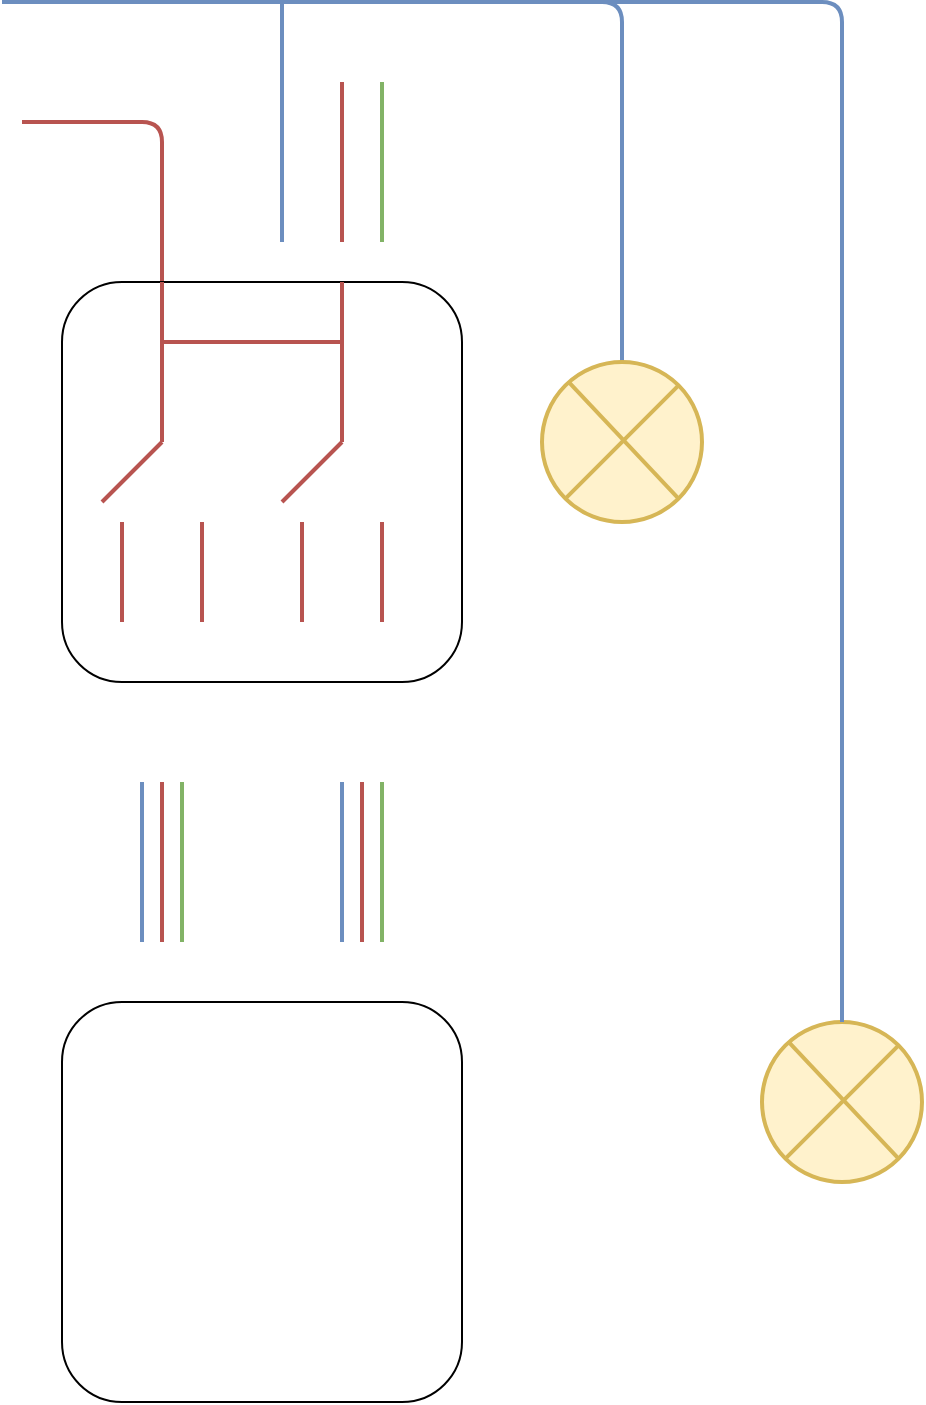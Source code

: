 <mxfile version="13.6.6" type="github">
  <diagram id="qLFzm4bULUrAjBvje1xM" name="Страница 1">
    <mxGraphModel dx="437" dy="441" grid="1" gridSize="10" guides="1" tooltips="1" connect="1" arrows="1" fold="1" page="1" pageScale="1" pageWidth="1169" pageHeight="1654" math="0" shadow="0">
      <root>
        <mxCell id="0" />
        <mxCell id="1" parent="0" />
        <mxCell id="0ZOv61r3HCTAFHqtV4iC-3" value="" style="endArrow=none;html=1;strokeWidth=2;fillColor=#f8cecc;strokeColor=#b85450;exitX=0.25;exitY=0;exitDx=0;exitDy=0;" edge="1" parent="1" source="0ZOv61r3HCTAFHqtV4iC-13">
          <mxGeometry width="50" height="50" relative="1" as="geometry">
            <mxPoint x="210" y="140" as="sourcePoint" />
            <mxPoint x="140" y="80" as="targetPoint" />
            <Array as="points">
              <mxPoint x="210" y="80" />
            </Array>
          </mxGeometry>
        </mxCell>
        <mxCell id="0ZOv61r3HCTAFHqtV4iC-4" value="" style="endArrow=none;html=1;strokeWidth=2;fillColor=#dae8fc;strokeColor=#6c8ebf;entryX=0.5;entryY=0;entryDx=0;entryDy=0;" edge="1" parent="1" target="0ZOv61r3HCTAFHqtV4iC-15">
          <mxGeometry width="50" height="50" relative="1" as="geometry">
            <mxPoint x="300" y="20" as="sourcePoint" />
            <mxPoint x="480" y="20" as="targetPoint" />
            <Array as="points">
              <mxPoint x="300" y="20" />
              <mxPoint x="440" y="20" />
            </Array>
          </mxGeometry>
        </mxCell>
        <mxCell id="0ZOv61r3HCTAFHqtV4iC-5" value="" style="endArrow=none;html=1;strokeWidth=2;fillColor=#f8cecc;strokeColor=#b85450;" edge="1" parent="1">
          <mxGeometry width="50" height="50" relative="1" as="geometry">
            <mxPoint x="300" y="140" as="sourcePoint" />
            <mxPoint x="300" y="60" as="targetPoint" />
          </mxGeometry>
        </mxCell>
        <mxCell id="0ZOv61r3HCTAFHqtV4iC-6" value="" style="endArrow=none;html=1;strokeWidth=2;fillColor=#d5e8d4;strokeColor=#82b366;" edge="1" parent="1">
          <mxGeometry width="50" height="50" relative="1" as="geometry">
            <mxPoint x="320" y="140" as="sourcePoint" />
            <mxPoint x="320" y="60" as="targetPoint" />
          </mxGeometry>
        </mxCell>
        <mxCell id="0ZOv61r3HCTAFHqtV4iC-7" value="" style="endArrow=none;html=1;strokeWidth=2;fillColor=#dae8fc;strokeColor=#6c8ebf;" edge="1" parent="1">
          <mxGeometry width="50" height="50" relative="1" as="geometry">
            <mxPoint x="300" y="490" as="sourcePoint" />
            <mxPoint x="300" y="410" as="targetPoint" />
          </mxGeometry>
        </mxCell>
        <mxCell id="0ZOv61r3HCTAFHqtV4iC-8" value="" style="endArrow=none;html=1;strokeWidth=2;fillColor=#f8cecc;strokeColor=#b85450;" edge="1" parent="1">
          <mxGeometry width="50" height="50" relative="1" as="geometry">
            <mxPoint x="310" y="490" as="sourcePoint" />
            <mxPoint x="310" y="410" as="targetPoint" />
          </mxGeometry>
        </mxCell>
        <mxCell id="0ZOv61r3HCTAFHqtV4iC-9" value="" style="endArrow=none;html=1;strokeWidth=2;fillColor=#d5e8d4;strokeColor=#82b366;" edge="1" parent="1">
          <mxGeometry width="50" height="50" relative="1" as="geometry">
            <mxPoint x="320" y="490" as="sourcePoint" />
            <mxPoint x="320" y="410" as="targetPoint" />
          </mxGeometry>
        </mxCell>
        <mxCell id="0ZOv61r3HCTAFHqtV4iC-10" value="" style="endArrow=none;html=1;strokeWidth=2;fillColor=#dae8fc;strokeColor=#6c8ebf;" edge="1" parent="1">
          <mxGeometry width="50" height="50" relative="1" as="geometry">
            <mxPoint x="200" y="490" as="sourcePoint" />
            <mxPoint x="200" y="410" as="targetPoint" />
          </mxGeometry>
        </mxCell>
        <mxCell id="0ZOv61r3HCTAFHqtV4iC-11" value="" style="endArrow=none;html=1;strokeWidth=2;fillColor=#f8cecc;strokeColor=#b85450;" edge="1" parent="1">
          <mxGeometry width="50" height="50" relative="1" as="geometry">
            <mxPoint x="210" y="490" as="sourcePoint" />
            <mxPoint x="210" y="410" as="targetPoint" />
          </mxGeometry>
        </mxCell>
        <mxCell id="0ZOv61r3HCTAFHqtV4iC-12" value="" style="endArrow=none;html=1;strokeWidth=2;fillColor=#d5e8d4;strokeColor=#82b366;" edge="1" parent="1">
          <mxGeometry width="50" height="50" relative="1" as="geometry">
            <mxPoint x="220" y="490" as="sourcePoint" />
            <mxPoint x="220" y="410" as="targetPoint" />
          </mxGeometry>
        </mxCell>
        <mxCell id="0ZOv61r3HCTAFHqtV4iC-13" value="" style="rounded=1;whiteSpace=wrap;html=1;" vertex="1" parent="1">
          <mxGeometry x="160" y="160" width="200" height="200" as="geometry" />
        </mxCell>
        <mxCell id="0ZOv61r3HCTAFHqtV4iC-14" value="" style="rounded=1;whiteSpace=wrap;html=1;" vertex="1" parent="1">
          <mxGeometry x="160" y="520" width="200" height="200" as="geometry" />
        </mxCell>
        <mxCell id="0ZOv61r3HCTAFHqtV4iC-18" value="" style="group;" vertex="1" connectable="0" parent="1">
          <mxGeometry x="400" y="200" width="80" height="80" as="geometry" />
        </mxCell>
        <mxCell id="0ZOv61r3HCTAFHqtV4iC-15" value="" style="ellipse;whiteSpace=wrap;html=1;aspect=fixed;strokeWidth=2;fillColor=#fff2cc;strokeColor=#d6b656;" vertex="1" parent="0ZOv61r3HCTAFHqtV4iC-18">
          <mxGeometry width="80" height="80" as="geometry" />
        </mxCell>
        <mxCell id="0ZOv61r3HCTAFHqtV4iC-16" value="" style="endArrow=none;html=1;strokeWidth=2;entryX=1;entryY=0;entryDx=0;entryDy=0;exitX=0;exitY=1;exitDx=0;exitDy=0;fillColor=#fff2cc;strokeColor=#d6b656;" edge="1" parent="0ZOv61r3HCTAFHqtV4iC-18" source="0ZOv61r3HCTAFHqtV4iC-15" target="0ZOv61r3HCTAFHqtV4iC-15">
          <mxGeometry width="50" height="50" relative="1" as="geometry">
            <mxPoint x="15" y="65" as="sourcePoint" />
            <mxPoint x="65" y="15" as="targetPoint" />
          </mxGeometry>
        </mxCell>
        <mxCell id="0ZOv61r3HCTAFHqtV4iC-17" value="" style="endArrow=none;html=1;strokeWidth=2;entryX=0.166;entryY=0.124;entryDx=0;entryDy=0;exitX=1;exitY=1;exitDx=0;exitDy=0;entryPerimeter=0;fillColor=#fff2cc;strokeColor=#d6b656;" edge="1" parent="0ZOv61r3HCTAFHqtV4iC-18" source="0ZOv61r3HCTAFHqtV4iC-15" target="0ZOv61r3HCTAFHqtV4iC-15">
          <mxGeometry width="50" height="50" relative="1" as="geometry">
            <mxPoint x="23.43" y="80" as="sourcePoint" />
            <mxPoint x="79.999" y="23.431" as="targetPoint" />
          </mxGeometry>
        </mxCell>
        <mxCell id="0ZOv61r3HCTAFHqtV4iC-19" value="" style="group;" vertex="1" connectable="0" parent="1">
          <mxGeometry x="510" y="530" width="80" height="80" as="geometry" />
        </mxCell>
        <mxCell id="0ZOv61r3HCTAFHqtV4iC-20" value="" style="ellipse;whiteSpace=wrap;html=1;aspect=fixed;strokeWidth=2;fillColor=#fff2cc;strokeColor=#d6b656;" vertex="1" parent="0ZOv61r3HCTAFHqtV4iC-19">
          <mxGeometry width="80" height="80" as="geometry" />
        </mxCell>
        <mxCell id="0ZOv61r3HCTAFHqtV4iC-21" value="" style="endArrow=none;html=1;strokeWidth=2;entryX=1;entryY=0;entryDx=0;entryDy=0;exitX=0;exitY=1;exitDx=0;exitDy=0;fillColor=#fff2cc;strokeColor=#d6b656;" edge="1" parent="0ZOv61r3HCTAFHqtV4iC-19" source="0ZOv61r3HCTAFHqtV4iC-20" target="0ZOv61r3HCTAFHqtV4iC-20">
          <mxGeometry width="50" height="50" relative="1" as="geometry">
            <mxPoint x="15" y="65" as="sourcePoint" />
            <mxPoint x="65" y="15" as="targetPoint" />
          </mxGeometry>
        </mxCell>
        <mxCell id="0ZOv61r3HCTAFHqtV4iC-22" value="" style="endArrow=none;html=1;strokeWidth=2;entryX=0.166;entryY=0.124;entryDx=0;entryDy=0;exitX=1;exitY=1;exitDx=0;exitDy=0;entryPerimeter=0;fillColor=#fff2cc;strokeColor=#d6b656;" edge="1" parent="0ZOv61r3HCTAFHqtV4iC-19" source="0ZOv61r3HCTAFHqtV4iC-20" target="0ZOv61r3HCTAFHqtV4iC-20">
          <mxGeometry width="50" height="50" relative="1" as="geometry">
            <mxPoint x="23.43" y="80" as="sourcePoint" />
            <mxPoint x="79.999" y="23.431" as="targetPoint" />
          </mxGeometry>
        </mxCell>
        <mxCell id="0ZOv61r3HCTAFHqtV4iC-2" value="" style="endArrow=none;html=1;strokeWidth=2;fillColor=#dae8fc;strokeColor=#6c8ebf;" edge="1" parent="1">
          <mxGeometry width="50" height="50" relative="1" as="geometry">
            <mxPoint x="300" y="20" as="sourcePoint" />
            <mxPoint x="130" y="20" as="targetPoint" />
            <Array as="points">
              <mxPoint x="220" y="20" />
              <mxPoint x="130" y="20" />
            </Array>
          </mxGeometry>
        </mxCell>
        <mxCell id="0ZOv61r3HCTAFHqtV4iC-24" value="" style="endArrow=none;html=1;strokeWidth=2;fillColor=#f8cecc;strokeColor=#b85450;" edge="1" parent="1">
          <mxGeometry width="50" height="50" relative="1" as="geometry">
            <mxPoint x="210" y="160" as="sourcePoint" />
            <mxPoint x="210" y="240" as="targetPoint" />
          </mxGeometry>
        </mxCell>
        <mxCell id="0ZOv61r3HCTAFHqtV4iC-25" value="" style="endArrow=none;html=1;strokeWidth=2;fillColor=#dae8fc;strokeColor=#6c8ebf;exitX=0.5;exitY=0;exitDx=0;exitDy=0;" edge="1" parent="1" source="0ZOv61r3HCTAFHqtV4iC-20">
          <mxGeometry width="50" height="50" relative="1" as="geometry">
            <mxPoint x="450" y="70" as="sourcePoint" />
            <mxPoint x="430" y="20" as="targetPoint" />
            <Array as="points">
              <mxPoint x="550" y="420" />
              <mxPoint x="550" y="20" />
              <mxPoint x="500" y="20" />
            </Array>
          </mxGeometry>
        </mxCell>
        <mxCell id="0ZOv61r3HCTAFHqtV4iC-26" value="" style="endArrow=none;html=1;strokeWidth=2;fillColor=#dae8fc;strokeColor=#6c8ebf;" edge="1" parent="1">
          <mxGeometry width="50" height="50" relative="1" as="geometry">
            <mxPoint x="270" y="20" as="sourcePoint" />
            <mxPoint x="270" y="140" as="targetPoint" />
          </mxGeometry>
        </mxCell>
        <mxCell id="0ZOv61r3HCTAFHqtV4iC-31" value="" style="endArrow=none;html=1;strokeWidth=2;fillColor=#f8cecc;strokeColor=#b85450;" edge="1" parent="1">
          <mxGeometry width="50" height="50" relative="1" as="geometry">
            <mxPoint x="180" y="270" as="sourcePoint" />
            <mxPoint x="210" y="240" as="targetPoint" />
          </mxGeometry>
        </mxCell>
        <mxCell id="0ZOv61r3HCTAFHqtV4iC-27" value="" style="endArrow=none;html=1;strokeWidth=2;fillColor=#f8cecc;strokeColor=#b85450;" edge="1" parent="1">
          <mxGeometry width="50" height="50" relative="1" as="geometry">
            <mxPoint x="190" y="330" as="sourcePoint" />
            <mxPoint x="190" y="280" as="targetPoint" />
          </mxGeometry>
        </mxCell>
        <mxCell id="0ZOv61r3HCTAFHqtV4iC-32" value="" style="endArrow=none;html=1;strokeWidth=2;fillColor=#f8cecc;strokeColor=#b85450;" edge="1" parent="1">
          <mxGeometry width="50" height="50" relative="1" as="geometry">
            <mxPoint x="230" y="330" as="sourcePoint" />
            <mxPoint x="230" y="280" as="targetPoint" />
          </mxGeometry>
        </mxCell>
        <mxCell id="0ZOv61r3HCTAFHqtV4iC-33" value="" style="endArrow=none;html=1;strokeWidth=2;fillColor=#f8cecc;strokeColor=#b85450;" edge="1" parent="1">
          <mxGeometry width="50" height="50" relative="1" as="geometry">
            <mxPoint x="300" y="160" as="sourcePoint" />
            <mxPoint x="300" y="240" as="targetPoint" />
          </mxGeometry>
        </mxCell>
        <mxCell id="0ZOv61r3HCTAFHqtV4iC-34" value="" style="endArrow=none;html=1;strokeWidth=2;fillColor=#f8cecc;strokeColor=#b85450;" edge="1" parent="1">
          <mxGeometry width="50" height="50" relative="1" as="geometry">
            <mxPoint x="270" y="270" as="sourcePoint" />
            <mxPoint x="300" y="240" as="targetPoint" />
          </mxGeometry>
        </mxCell>
        <mxCell id="0ZOv61r3HCTAFHqtV4iC-35" value="" style="endArrow=none;html=1;strokeWidth=2;fillColor=#f8cecc;strokeColor=#b85450;" edge="1" parent="1">
          <mxGeometry width="50" height="50" relative="1" as="geometry">
            <mxPoint x="280" y="330" as="sourcePoint" />
            <mxPoint x="280" y="280" as="targetPoint" />
          </mxGeometry>
        </mxCell>
        <mxCell id="0ZOv61r3HCTAFHqtV4iC-36" value="" style="endArrow=none;html=1;strokeWidth=2;fillColor=#f8cecc;strokeColor=#b85450;" edge="1" parent="1">
          <mxGeometry width="50" height="50" relative="1" as="geometry">
            <mxPoint x="320" y="330" as="sourcePoint" />
            <mxPoint x="320" y="280" as="targetPoint" />
          </mxGeometry>
        </mxCell>
        <mxCell id="0ZOv61r3HCTAFHqtV4iC-37" value="" style="endArrow=none;html=1;strokeWidth=2;fillColor=#f8cecc;strokeColor=#b85450;" edge="1" parent="1">
          <mxGeometry width="50" height="50" relative="1" as="geometry">
            <mxPoint x="210" y="190" as="sourcePoint" />
            <mxPoint x="300" y="190" as="targetPoint" />
          </mxGeometry>
        </mxCell>
      </root>
    </mxGraphModel>
  </diagram>
</mxfile>
